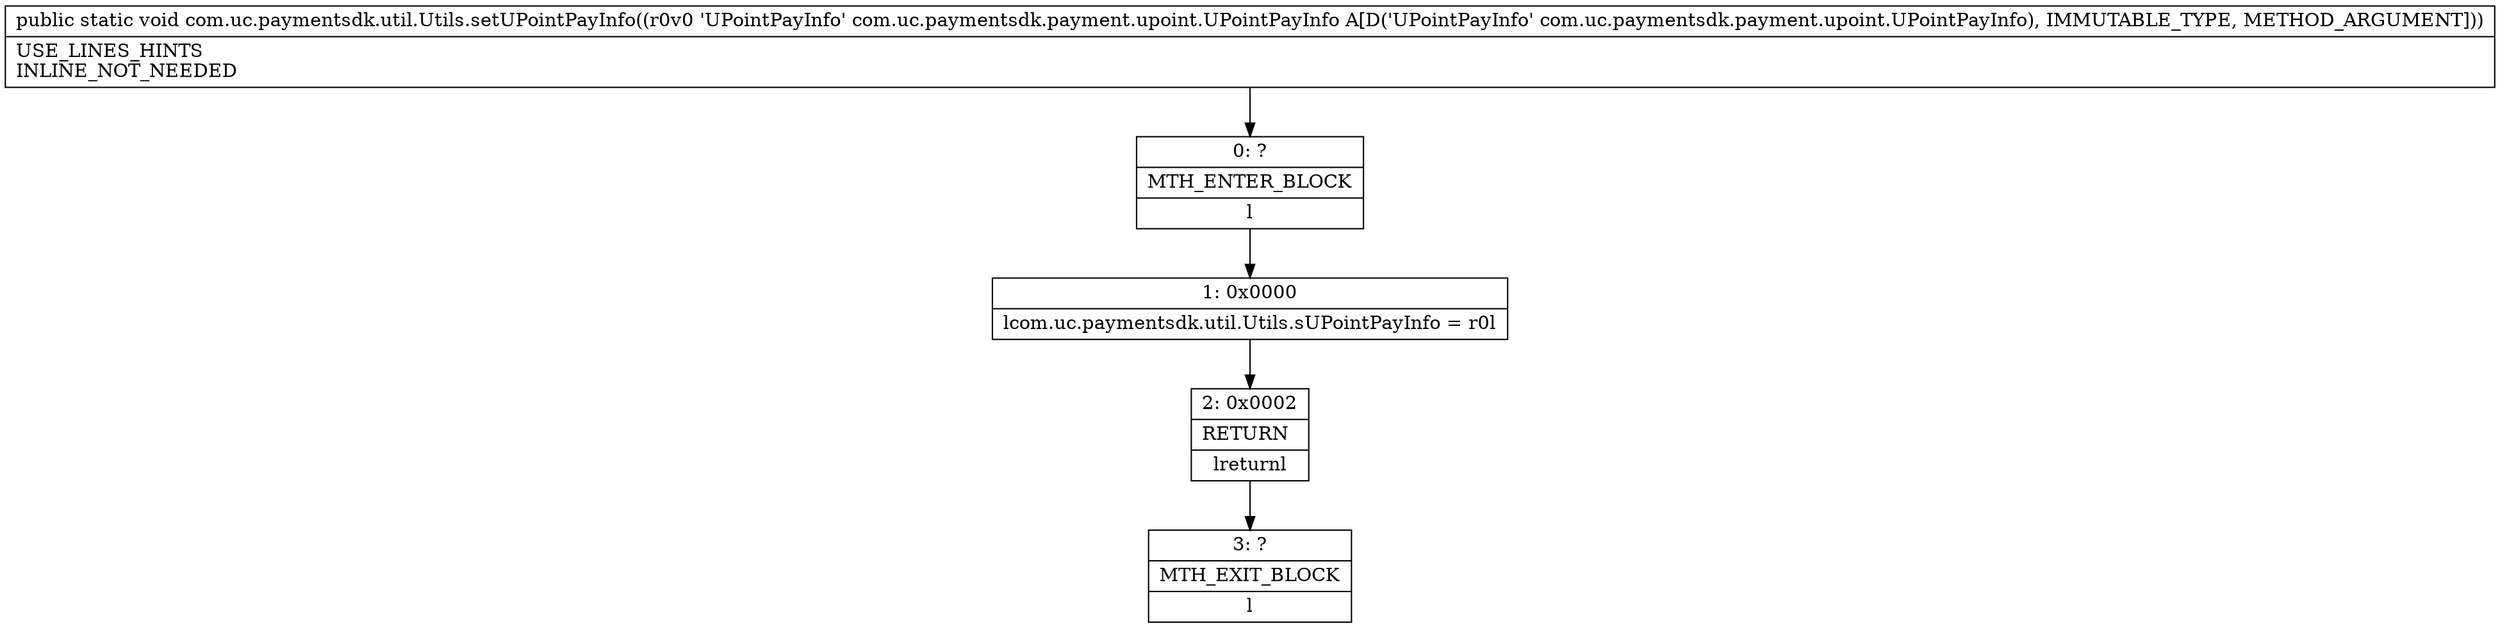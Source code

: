 digraph "CFG forcom.uc.paymentsdk.util.Utils.setUPointPayInfo(Lcom\/uc\/paymentsdk\/payment\/upoint\/UPointPayInfo;)V" {
Node_0 [shape=record,label="{0\:\ ?|MTH_ENTER_BLOCK\l|l}"];
Node_1 [shape=record,label="{1\:\ 0x0000|lcom.uc.paymentsdk.util.Utils.sUPointPayInfo = r0l}"];
Node_2 [shape=record,label="{2\:\ 0x0002|RETURN\l|lreturnl}"];
Node_3 [shape=record,label="{3\:\ ?|MTH_EXIT_BLOCK\l|l}"];
MethodNode[shape=record,label="{public static void com.uc.paymentsdk.util.Utils.setUPointPayInfo((r0v0 'UPointPayInfo' com.uc.paymentsdk.payment.upoint.UPointPayInfo A[D('UPointPayInfo' com.uc.paymentsdk.payment.upoint.UPointPayInfo), IMMUTABLE_TYPE, METHOD_ARGUMENT]))  | USE_LINES_HINTS\lINLINE_NOT_NEEDED\l}"];
MethodNode -> Node_0;
Node_0 -> Node_1;
Node_1 -> Node_2;
Node_2 -> Node_3;
}

